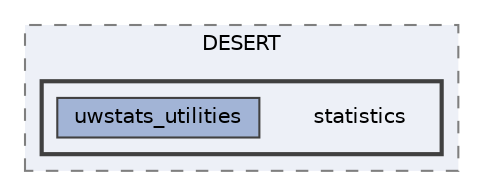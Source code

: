 digraph "statistics"
{
 // LATEX_PDF_SIZE
  bgcolor="transparent";
  edge [fontname=Helvetica,fontsize=10,labelfontname=Helvetica,labelfontsize=10];
  node [fontname=Helvetica,fontsize=10,shape=box,height=0.2,width=0.4];
  compound=true
  subgraph clusterdir_e7958754c60e4a9db517b80ac9bd8bbf {
    graph [ bgcolor="#edf0f7", pencolor="grey50", label="DESERT", fontname=Helvetica,fontsize=10 style="filled,dashed", URL="dir_e7958754c60e4a9db517b80ac9bd8bbf.html",tooltip=""]
  subgraph clusterdir_a15bebb52e7bd92784c7e5175f360e29 {
    graph [ bgcolor="#edf0f7", pencolor="grey25", label="", fontname=Helvetica,fontsize=10 style="filled,bold", URL="dir_a15bebb52e7bd92784c7e5175f360e29.html",tooltip=""]
    dir_a15bebb52e7bd92784c7e5175f360e29 [shape=plaintext, label="statistics"];
  dir_ce8581a7e89eba9d5cd0ede5ff74d1d6 [label="uwstats_utilities", fillcolor="#a2b4d6", color="grey25", style="filled", URL="dir_ce8581a7e89eba9d5cd0ede5ff74d1d6.html",tooltip=""];
  }
  }
}
